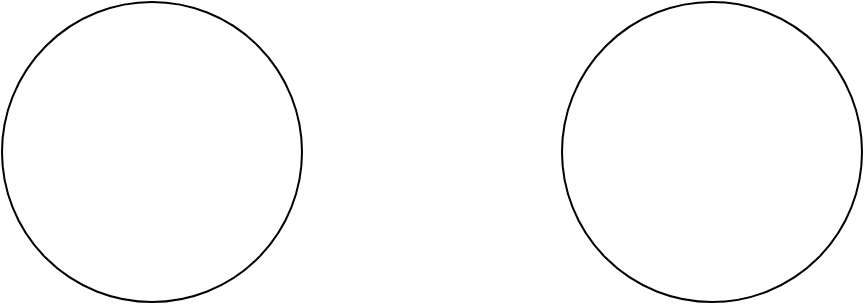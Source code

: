 <mxfile version="23.1.5" type="device">
  <diagram name="Página-1" id="PZoH05lHsdhluLKYC94l">
    <mxGraphModel dx="1626" dy="793" grid="1" gridSize="10" guides="1" tooltips="1" connect="1" arrows="1" fold="1" page="1" pageScale="1" pageWidth="827" pageHeight="1169" math="0" shadow="0">
      <root>
        <mxCell id="0" />
        <mxCell id="1" parent="0" />
        <mxCell id="s592DyWifWfoxvV05TeW-1" value="" style="ellipse;whiteSpace=wrap;html=1;aspect=fixed;" vertex="1" parent="1">
          <mxGeometry x="180" y="170" width="150" height="150" as="geometry" />
        </mxCell>
        <mxCell id="s592DyWifWfoxvV05TeW-2" value="" style="ellipse;whiteSpace=wrap;html=1;aspect=fixed;" vertex="1" parent="1">
          <mxGeometry x="460" y="170" width="150" height="150" as="geometry" />
        </mxCell>
      </root>
    </mxGraphModel>
  </diagram>
</mxfile>
